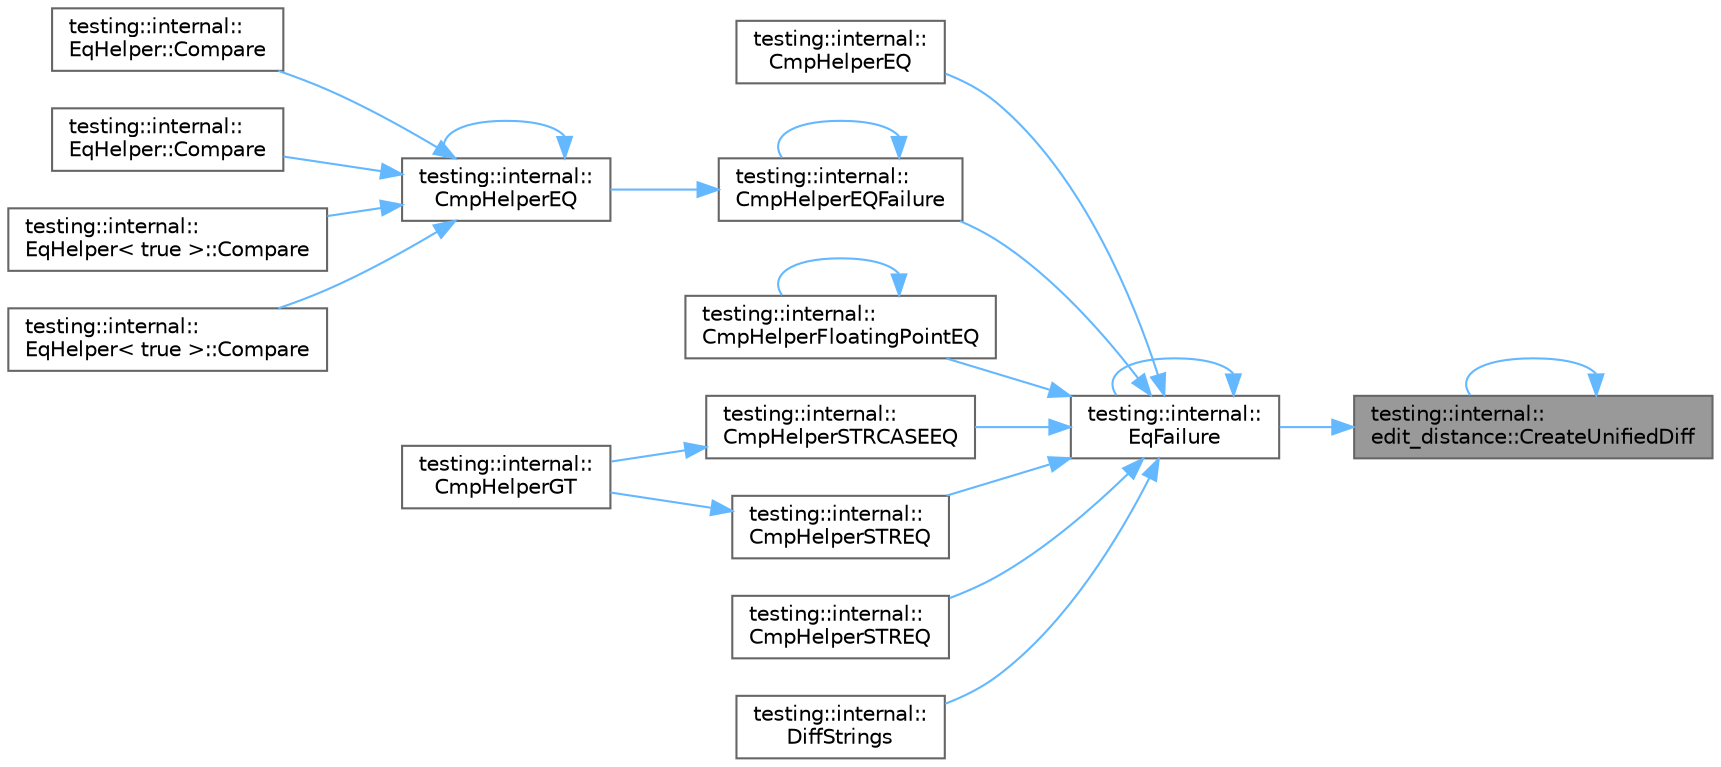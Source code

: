 digraph "testing::internal::edit_distance::CreateUnifiedDiff"
{
 // LATEX_PDF_SIZE
  bgcolor="transparent";
  edge [fontname=Helvetica,fontsize=10,labelfontname=Helvetica,labelfontsize=10];
  node [fontname=Helvetica,fontsize=10,shape=box,height=0.2,width=0.4];
  rankdir="RL";
  Node1 [id="Node000001",label="testing::internal::\ledit_distance::CreateUnifiedDiff",height=0.2,width=0.4,color="gray40", fillcolor="grey60", style="filled", fontcolor="black",tooltip=" "];
  Node1 -> Node1 [id="edge1_Node000001_Node000001",dir="back",color="steelblue1",style="solid",tooltip=" "];
  Node1 -> Node2 [id="edge2_Node000001_Node000002",dir="back",color="steelblue1",style="solid",tooltip=" "];
  Node2 [id="Node000002",label="testing::internal::\lEqFailure",height=0.2,width=0.4,color="grey40", fillcolor="white", style="filled",URL="$namespacetesting_1_1internal.html#a08725846ff184d3e79bcf5be4df19157",tooltip=" "];
  Node2 -> Node3 [id="edge3_Node000002_Node000003",dir="back",color="steelblue1",style="solid",tooltip=" "];
  Node3 [id="Node000003",label="testing::internal::\lCmpHelperEQ",height=0.2,width=0.4,color="grey40", fillcolor="white", style="filled",URL="$namespacetesting_1_1internal.html#a46582d95cbfe3d3d8f6945c9e9cd779c",tooltip=" "];
  Node2 -> Node4 [id="edge4_Node000002_Node000004",dir="back",color="steelblue1",style="solid",tooltip=" "];
  Node4 [id="Node000004",label="testing::internal::\lCmpHelperEQFailure",height=0.2,width=0.4,color="grey40", fillcolor="white", style="filled",URL="$namespacetesting_1_1internal.html#a1def8ec9393360a1b34a20528703e7f7",tooltip=" "];
  Node4 -> Node5 [id="edge5_Node000004_Node000005",dir="back",color="steelblue1",style="solid",tooltip=" "];
  Node5 [id="Node000005",label="testing::internal::\lCmpHelperEQ",height=0.2,width=0.4,color="grey40", fillcolor="white", style="filled",URL="$namespacetesting_1_1internal.html#a4638c74d9b32e971f9b321af6fafc2f1",tooltip=" "];
  Node5 -> Node5 [id="edge6_Node000005_Node000005",dir="back",color="steelblue1",style="solid",tooltip=" "];
  Node5 -> Node6 [id="edge7_Node000005_Node000006",dir="back",color="steelblue1",style="solid",tooltip=" "];
  Node6 [id="Node000006",label="testing::internal::\lEqHelper::Compare",height=0.2,width=0.4,color="grey40", fillcolor="white", style="filled",URL="$classtesting_1_1internal_1_1_eq_helper.html#aaa42c0059bb3dcc43d556243febb5f1c",tooltip=" "];
  Node5 -> Node7 [id="edge8_Node000005_Node000007",dir="back",color="steelblue1",style="solid",tooltip=" "];
  Node7 [id="Node000007",label="testing::internal::\lEqHelper::Compare",height=0.2,width=0.4,color="grey40", fillcolor="white", style="filled",URL="$classtesting_1_1internal_1_1_eq_helper.html#ae3572c7374534a916b9117efaa89f33f",tooltip=" "];
  Node5 -> Node8 [id="edge9_Node000005_Node000008",dir="back",color="steelblue1",style="solid",tooltip=" "];
  Node8 [id="Node000008",label="testing::internal::\lEqHelper\< true \>::Compare",height=0.2,width=0.4,color="grey40", fillcolor="white", style="filled",URL="$classtesting_1_1internal_1_1_eq_helper_3_01true_01_4.html#a12c7194b2a210b61f06c912eef484ca6",tooltip=" "];
  Node5 -> Node9 [id="edge10_Node000005_Node000009",dir="back",color="steelblue1",style="solid",tooltip=" "];
  Node9 [id="Node000009",label="testing::internal::\lEqHelper\< true \>::Compare",height=0.2,width=0.4,color="grey40", fillcolor="white", style="filled",URL="$classtesting_1_1internal_1_1_eq_helper_3_01true_01_4.html#a6f292601a68c8f0d49e6d48bd309b900",tooltip=" "];
  Node4 -> Node4 [id="edge11_Node000004_Node000004",dir="back",color="steelblue1",style="solid",tooltip=" "];
  Node2 -> Node10 [id="edge12_Node000002_Node000010",dir="back",color="steelblue1",style="solid",tooltip=" "];
  Node10 [id="Node000010",label="testing::internal::\lCmpHelperFloatingPointEQ",height=0.2,width=0.4,color="grey40", fillcolor="white", style="filled",URL="$namespacetesting_1_1internal.html#a98ce463e5dbe0c6120fa817e1f8f2944",tooltip=" "];
  Node10 -> Node10 [id="edge13_Node000010_Node000010",dir="back",color="steelblue1",style="solid",tooltip=" "];
  Node2 -> Node11 [id="edge14_Node000002_Node000011",dir="back",color="steelblue1",style="solid",tooltip=" "];
  Node11 [id="Node000011",label="testing::internal::\lCmpHelperSTRCASEEQ",height=0.2,width=0.4,color="grey40", fillcolor="white", style="filled",URL="$namespacetesting_1_1internal.html#a30dfeb01f1bc8087c7d05205d5fa75c1",tooltip=" "];
  Node11 -> Node12 [id="edge15_Node000011_Node000012",dir="back",color="steelblue1",style="solid",tooltip=" "];
  Node12 [id="Node000012",label="testing::internal::\lCmpHelperGT",height=0.2,width=0.4,color="grey40", fillcolor="white", style="filled",URL="$namespacetesting_1_1internal.html#a1dc436420f56d564a5eb90b19269d32e",tooltip=" "];
  Node2 -> Node13 [id="edge16_Node000002_Node000013",dir="back",color="steelblue1",style="solid",tooltip=" "];
  Node13 [id="Node000013",label="testing::internal::\lCmpHelperSTREQ",height=0.2,width=0.4,color="grey40", fillcolor="white", style="filled",URL="$namespacetesting_1_1internal.html#a711a396ed8f636ecd14a850a89d181b6",tooltip=" "];
  Node13 -> Node12 [id="edge17_Node000013_Node000012",dir="back",color="steelblue1",style="solid",tooltip=" "];
  Node2 -> Node14 [id="edge18_Node000002_Node000014",dir="back",color="steelblue1",style="solid",tooltip=" "];
  Node14 [id="Node000014",label="testing::internal::\lCmpHelperSTREQ",height=0.2,width=0.4,color="grey40", fillcolor="white", style="filled",URL="$namespacetesting_1_1internal.html#ad351878f87634853c4eb005fe9b169a8",tooltip=" "];
  Node2 -> Node15 [id="edge19_Node000002_Node000015",dir="back",color="steelblue1",style="solid",tooltip=" "];
  Node15 [id="Node000015",label="testing::internal::\lDiffStrings",height=0.2,width=0.4,color="grey40", fillcolor="white", style="filled",URL="$namespacetesting_1_1internal.html#a513107ff8defa97d949937fc1350a56c",tooltip=" "];
  Node2 -> Node2 [id="edge20_Node000002_Node000002",dir="back",color="steelblue1",style="solid",tooltip=" "];
}
